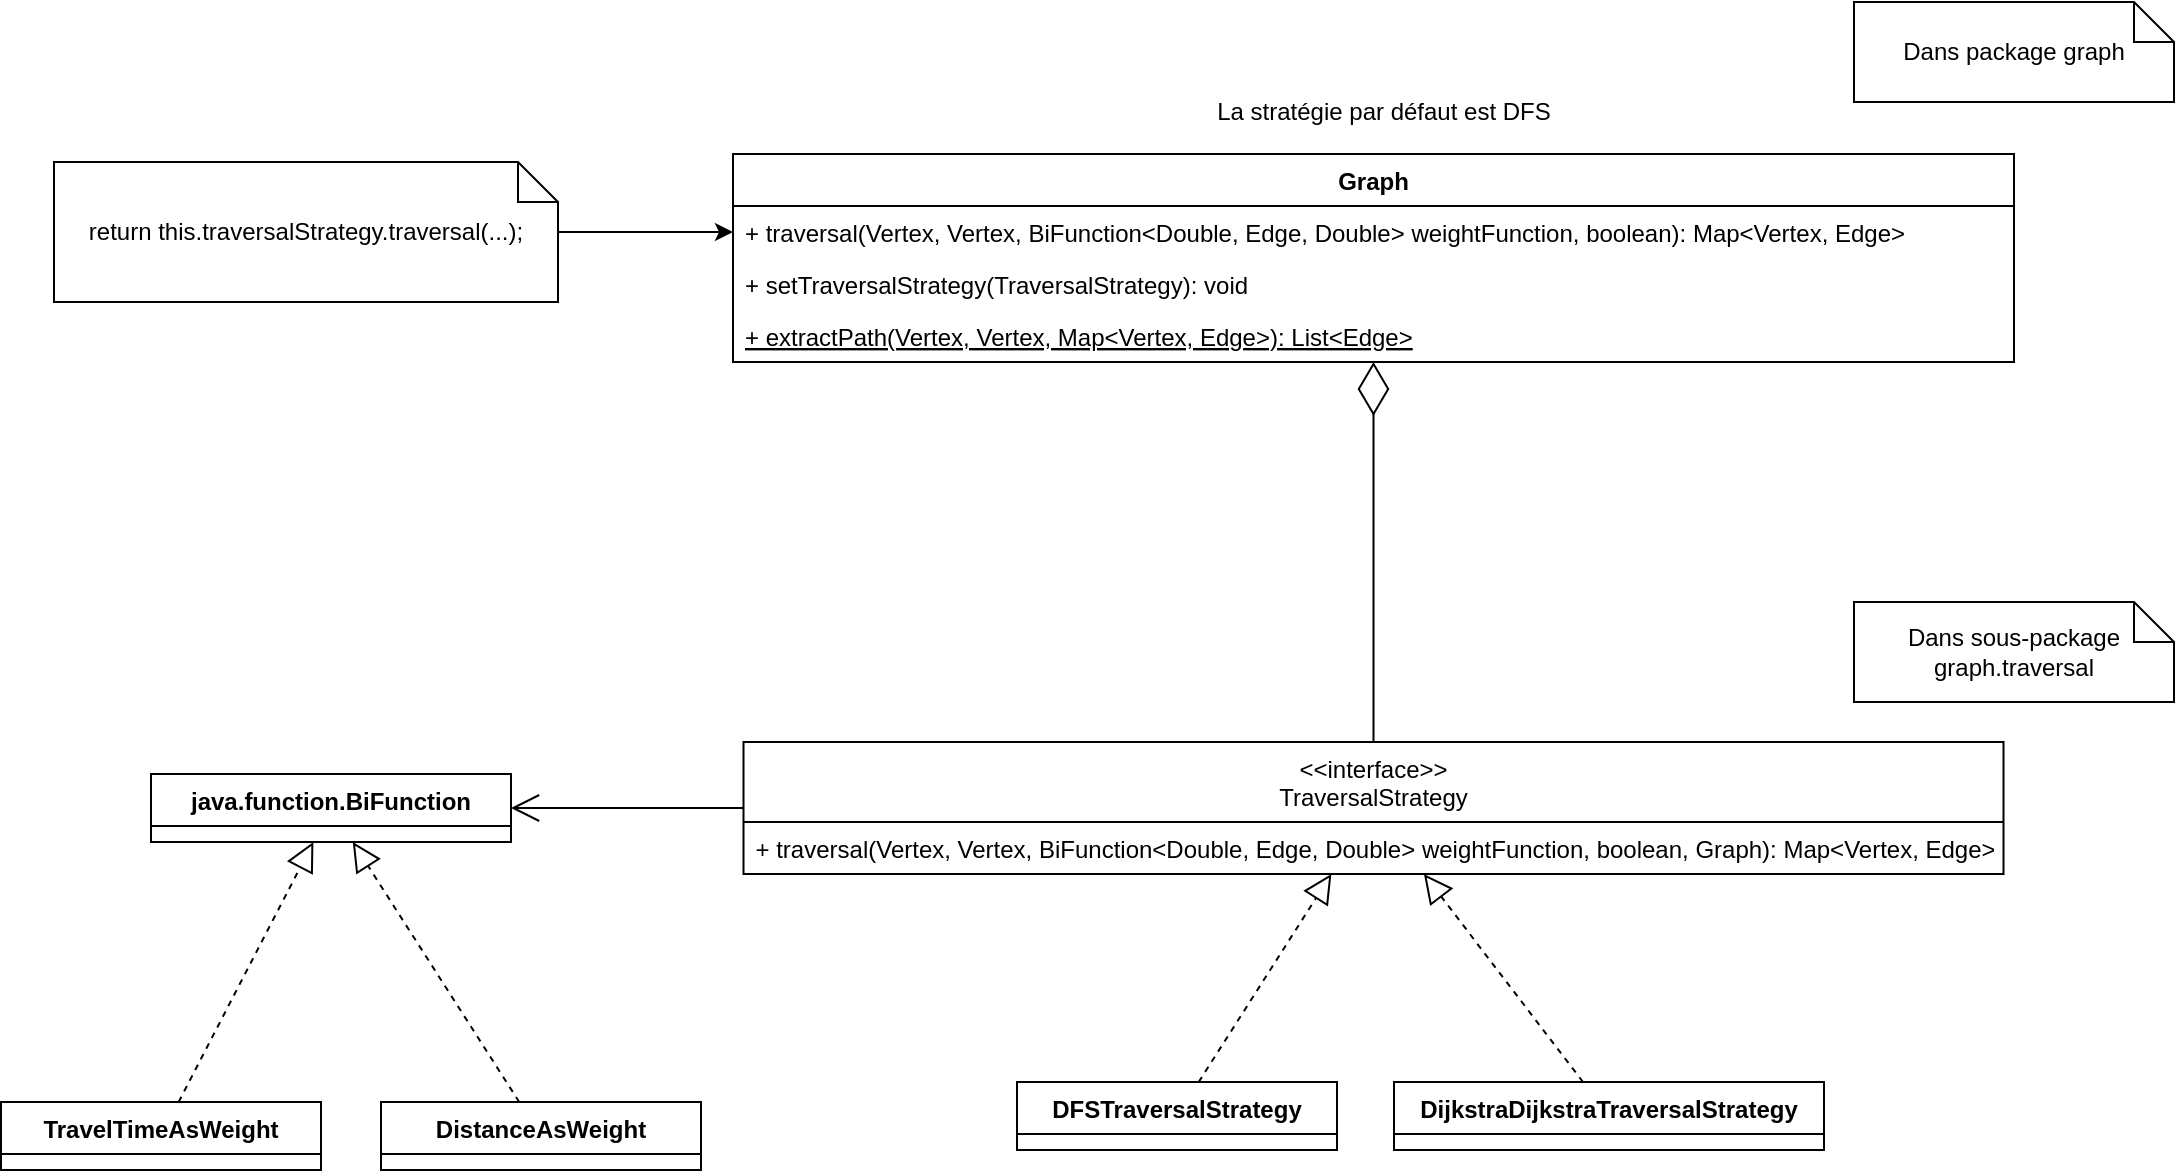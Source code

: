 <mxfile version="20.8.16" type="device"><diagram id="C5RBs43oDa-KdzZeNtuy" name="Page-1"><mxGraphModel dx="1434" dy="775" grid="1" gridSize="10" guides="1" tooltips="1" connect="1" arrows="1" fold="1" page="1" pageScale="1" pageWidth="1169" pageHeight="827" math="0" shadow="0"><root><mxCell id="WIyWlLk6GJQsqaUBKTNV-0"/><mxCell id="WIyWlLk6GJQsqaUBKTNV-1" parent="WIyWlLk6GJQsqaUBKTNV-0"/><mxCell id="-bOa7RUDqbWpDv0W1VO3-2" value="&lt;&lt;interface&gt;&gt; &#10;TraversalStrategy" style="swimlane;fontStyle=0;align=center;verticalAlign=top;childLayout=stackLayout;horizontal=1;startSize=40;horizontalStack=0;resizeParent=1;resizeParentMax=0;resizeLast=0;collapsible=1;marginBottom=0;" parent="WIyWlLk6GJQsqaUBKTNV-1" vertex="1"><mxGeometry x="414.75" y="410" width="630" height="66" as="geometry"/></mxCell><mxCell id="-bOa7RUDqbWpDv0W1VO3-20" value="+ traversal(Vertex, Vertex, BiFunction&lt;Double, Edge, Double&gt; weightFunction, boolean, Graph): Map&lt;Vertex, Edge&gt;" style="text;strokeColor=none;fillColor=none;align=left;verticalAlign=top;spacingLeft=4;spacingRight=4;overflow=hidden;rotatable=0;points=[[0,0.5],[1,0.5]];portConstraint=eastwest;" parent="-bOa7RUDqbWpDv0W1VO3-2" vertex="1"><mxGeometry y="40" width="630" height="26" as="geometry"/></mxCell><mxCell id="-bOa7RUDqbWpDv0W1VO3-6" value="DFSTraversalStrategy" style="swimlane;fontStyle=1;align=center;verticalAlign=top;childLayout=stackLayout;horizontal=1;startSize=26;horizontalStack=0;resizeParent=1;resizeParentMax=0;resizeLast=0;collapsible=1;marginBottom=0;" parent="WIyWlLk6GJQsqaUBKTNV-1" vertex="1"><mxGeometry x="551.5" y="580" width="160" height="34" as="geometry"/></mxCell><mxCell id="-bOa7RUDqbWpDv0W1VO3-10" value="" style="endArrow=diamondThin;endFill=0;endSize=24;html=1;rounded=0;" parent="WIyWlLk6GJQsqaUBKTNV-1" source="-bOa7RUDqbWpDv0W1VO3-2" target="-bOa7RUDqbWpDv0W1VO3-16" edge="1"><mxGeometry width="160" relative="1" as="geometry"><mxPoint x="1043.5" y="382" as="sourcePoint"/><mxPoint x="743.5" y="177.125" as="targetPoint"/></mxGeometry></mxCell><mxCell id="-bOa7RUDqbWpDv0W1VO3-11" value="" style="endArrow=block;dashed=1;endFill=0;endSize=12;html=1;rounded=0;" parent="WIyWlLk6GJQsqaUBKTNV-1" source="-bOa7RUDqbWpDv0W1VO3-6" target="-bOa7RUDqbWpDv0W1VO3-2" edge="1"><mxGeometry width="160" relative="1" as="geometry"><mxPoint x="1072.5" y="521" as="sourcePoint"/><mxPoint x="1232.5" y="521" as="targetPoint"/></mxGeometry></mxCell><mxCell id="-bOa7RUDqbWpDv0W1VO3-12" value="DijkstraDijkstraTraversalStrategy" style="swimlane;fontStyle=1;align=center;verticalAlign=top;childLayout=stackLayout;horizontal=1;startSize=26;horizontalStack=0;resizeParent=1;resizeParentMax=0;resizeLast=0;collapsible=1;marginBottom=0;" parent="WIyWlLk6GJQsqaUBKTNV-1" vertex="1"><mxGeometry x="740" y="580" width="215" height="34" as="geometry"/></mxCell><mxCell id="-bOa7RUDqbWpDv0W1VO3-13" value="" style="endArrow=block;dashed=1;endFill=0;endSize=12;html=1;rounded=0;" parent="WIyWlLk6GJQsqaUBKTNV-1" source="-bOa7RUDqbWpDv0W1VO3-12" target="-bOa7RUDqbWpDv0W1VO3-2" edge="1"><mxGeometry width="160" relative="1" as="geometry"><mxPoint x="964.864" y="521" as="sourcePoint"/><mxPoint x="1100.136" y="335" as="targetPoint"/></mxGeometry></mxCell><mxCell id="-bOa7RUDqbWpDv0W1VO3-16" value="Graph" style="swimlane;fontStyle=1;align=center;verticalAlign=top;childLayout=stackLayout;horizontal=1;startSize=26;horizontalStack=0;resizeParent=1;resizeParentMax=0;resizeLast=0;collapsible=1;marginBottom=0;" parent="WIyWlLk6GJQsqaUBKTNV-1" vertex="1"><mxGeometry x="409.5" y="116" width="640.5" height="104" as="geometry"/></mxCell><mxCell id="9J6KUTBgIMzGSsUKLMQz-0" value="+ traversal(Vertex, Vertex, BiFunction&lt;Double, Edge, Double&gt; weightFunction, boolean): Map&lt;Vertex, Edge&gt;" style="text;strokeColor=none;fillColor=none;align=left;verticalAlign=top;spacingLeft=4;spacingRight=4;overflow=hidden;rotatable=0;points=[[0,0.5],[1,0.5]];portConstraint=eastwest;" vertex="1" parent="-bOa7RUDqbWpDv0W1VO3-16"><mxGeometry y="26" width="640.5" height="26" as="geometry"/></mxCell><mxCell id="QT7jqeyZR8y6Hy6ft4d1-3" value="+ setTraversalStrategy(TraversalStrategy): void" style="text;strokeColor=none;fillColor=none;align=left;verticalAlign=top;spacingLeft=4;spacingRight=4;overflow=hidden;rotatable=0;points=[[0,0.5],[1,0.5]];portConstraint=eastwest;" parent="-bOa7RUDqbWpDv0W1VO3-16" vertex="1"><mxGeometry y="52" width="640.5" height="26" as="geometry"/></mxCell><mxCell id="QT7jqeyZR8y6Hy6ft4d1-8" value="+ extractPath(Vertex, Vertex, Map&lt;Vertex, Edge&gt;): List&lt;Edge&gt;" style="text;strokeColor=none;fillColor=none;align=left;verticalAlign=top;spacingLeft=4;spacingRight=4;overflow=hidden;rotatable=0;points=[[0,0.5],[1,0.5]];portConstraint=eastwest;fontStyle=4" parent="-bOa7RUDqbWpDv0W1VO3-16" vertex="1"><mxGeometry y="78" width="640.5" height="26" as="geometry"/></mxCell><mxCell id="9J6KUTBgIMzGSsUKLMQz-1" style="edgeStyle=orthogonalEdgeStyle;rounded=0;orthogonalLoop=1;jettySize=auto;html=1;fontSize=15;fontColor=#000000;" edge="1" parent="WIyWlLk6GJQsqaUBKTNV-1" source="QT7jqeyZR8y6Hy6ft4d1-2" target="9J6KUTBgIMzGSsUKLMQz-0"><mxGeometry relative="1" as="geometry"/></mxCell><mxCell id="QT7jqeyZR8y6Hy6ft4d1-2" value="return this.traversalStrategy.traversal(...);" style="shape=note;size=20;whiteSpace=wrap;html=1;" parent="WIyWlLk6GJQsqaUBKTNV-1" vertex="1"><mxGeometry x="70" y="120" width="252" height="70" as="geometry"/></mxCell><mxCell id="QT7jqeyZR8y6Hy6ft4d1-6" value="La stratégie par défaut est DFS" style="text;html=1;strokeColor=none;fillColor=none;align=center;verticalAlign=middle;whiteSpace=wrap;rounded=0;" parent="WIyWlLk6GJQsqaUBKTNV-1" vertex="1"><mxGeometry x="650" y="80" width="170" height="30" as="geometry"/></mxCell><mxCell id="9J6KUTBgIMzGSsUKLMQz-2" value="java.function.BiFunction" style="swimlane;fontStyle=1;align=center;verticalAlign=top;childLayout=stackLayout;horizontal=1;startSize=26;horizontalStack=0;resizeParent=1;resizeParentMax=0;resizeLast=0;collapsible=1;marginBottom=0;" vertex="1" parent="WIyWlLk6GJQsqaUBKTNV-1"><mxGeometry x="118.5" y="426" width="180" height="34" as="geometry"/></mxCell><mxCell id="9J6KUTBgIMzGSsUKLMQz-3" value="TravelTimeAsWeight" style="swimlane;fontStyle=1;align=center;verticalAlign=top;childLayout=stackLayout;horizontal=1;startSize=26;horizontalStack=0;resizeParent=1;resizeParentMax=0;resizeLast=0;collapsible=1;marginBottom=0;" vertex="1" parent="WIyWlLk6GJQsqaUBKTNV-1"><mxGeometry x="43.5" y="590" width="160" height="34" as="geometry"/></mxCell><mxCell id="9J6KUTBgIMzGSsUKLMQz-4" value="DistanceAsWeight" style="swimlane;fontStyle=1;align=center;verticalAlign=top;childLayout=stackLayout;horizontal=1;startSize=26;horizontalStack=0;resizeParent=1;resizeParentMax=0;resizeLast=0;collapsible=1;marginBottom=0;" vertex="1" parent="WIyWlLk6GJQsqaUBKTNV-1"><mxGeometry x="233.5" y="590" width="160" height="34" as="geometry"/></mxCell><mxCell id="9J6KUTBgIMzGSsUKLMQz-5" value="" style="endArrow=block;dashed=1;endFill=0;endSize=12;html=1;rounded=0;" edge="1" parent="WIyWlLk6GJQsqaUBKTNV-1" source="9J6KUTBgIMzGSsUKLMQz-3" target="9J6KUTBgIMzGSsUKLMQz-2"><mxGeometry width="160" relative="1" as="geometry"><mxPoint x="525.007" y="657" as="sourcePoint"/><mxPoint x="680.515" y="506" as="targetPoint"/></mxGeometry></mxCell><mxCell id="9J6KUTBgIMzGSsUKLMQz-6" value="" style="endArrow=block;dashed=1;endFill=0;endSize=12;html=1;rounded=0;" edge="1" parent="WIyWlLk6GJQsqaUBKTNV-1" source="9J6KUTBgIMzGSsUKLMQz-4" target="9J6KUTBgIMzGSsUKLMQz-2"><mxGeometry width="160" relative="1" as="geometry"><mxPoint x="525.007" y="657" as="sourcePoint"/><mxPoint x="680.515" y="506" as="targetPoint"/></mxGeometry></mxCell><mxCell id="9J6KUTBgIMzGSsUKLMQz-7" value="" style="endArrow=open;endFill=1;endSize=12;html=1;rounded=0;fontSize=15;fontColor=#000000;" edge="1" parent="WIyWlLk6GJQsqaUBKTNV-1" source="-bOa7RUDqbWpDv0W1VO3-2" target="9J6KUTBgIMzGSsUKLMQz-2"><mxGeometry width="160" relative="1" as="geometry"><mxPoint x="571.5" y="569" as="sourcePoint"/><mxPoint x="731.5" y="519" as="targetPoint"/></mxGeometry></mxCell><mxCell id="9J6KUTBgIMzGSsUKLMQz-9" value="Dans package graph" style="shape=note;size=20;whiteSpace=wrap;html=1;" vertex="1" parent="WIyWlLk6GJQsqaUBKTNV-1"><mxGeometry x="970" y="40" width="160" height="50" as="geometry"/></mxCell><mxCell id="9J6KUTBgIMzGSsUKLMQz-10" value="Dans sous-package graph.traversal" style="shape=note;size=20;whiteSpace=wrap;html=1;" vertex="1" parent="WIyWlLk6GJQsqaUBKTNV-1"><mxGeometry x="970" y="340" width="160" height="50" as="geometry"/></mxCell></root></mxGraphModel></diagram></mxfile>
